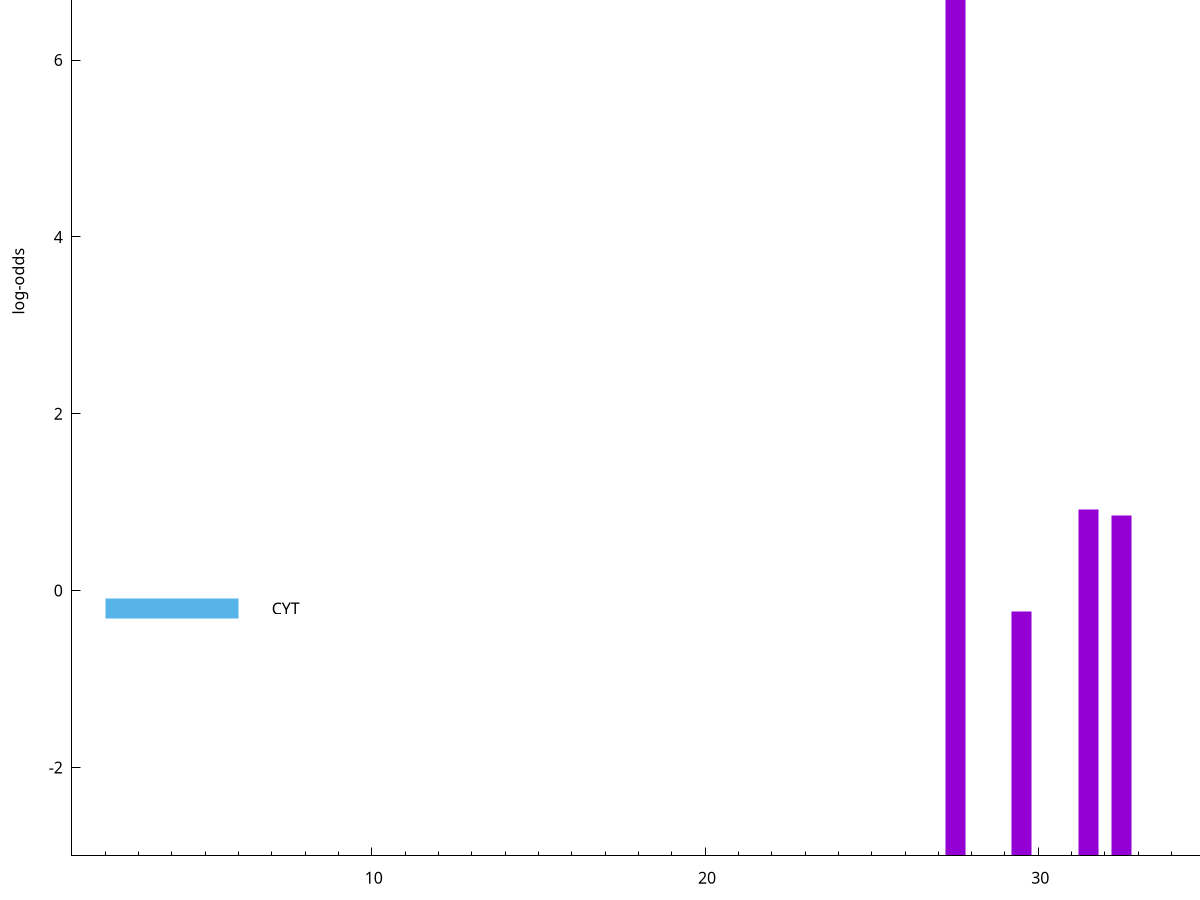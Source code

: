 set title "LipoP predictions for SRR5666568.gff"
set size 2., 1.4
set xrange [1:70] 
set mxtics 10
set yrange [-3:10]
set y2range [0:13]
set ylabel "log-odds"
set term postscript eps color solid "Helvetica" 30
set output "SRR5666568.gff6.eps"
set arrow from 2,6.88276 to 6,6.88276 nohead lt 1 lw 20
set label "SpI" at 7,6.88276
set arrow from 2,-0.200913 to 6,-0.200913 nohead lt 3 lw 20
set label "CYT" at 7,-0.200913
set arrow from 2,6.88276 to 6,6.88276 nohead lt 1 lw 20
set label "SpI" at 7,6.88276
# NOTE: The scores below are the log-odds scores with the threshold
# NOTE: subtracted (a hack to make gnuplot make the histogram all
# NOTE: look nice).
plot "-" axes x1y2 title "" with impulses lt 1 lw 20
27.500000 9.824140
31.500000 3.914521
32.500000 3.852623
29.500000 2.759435
e
exit
